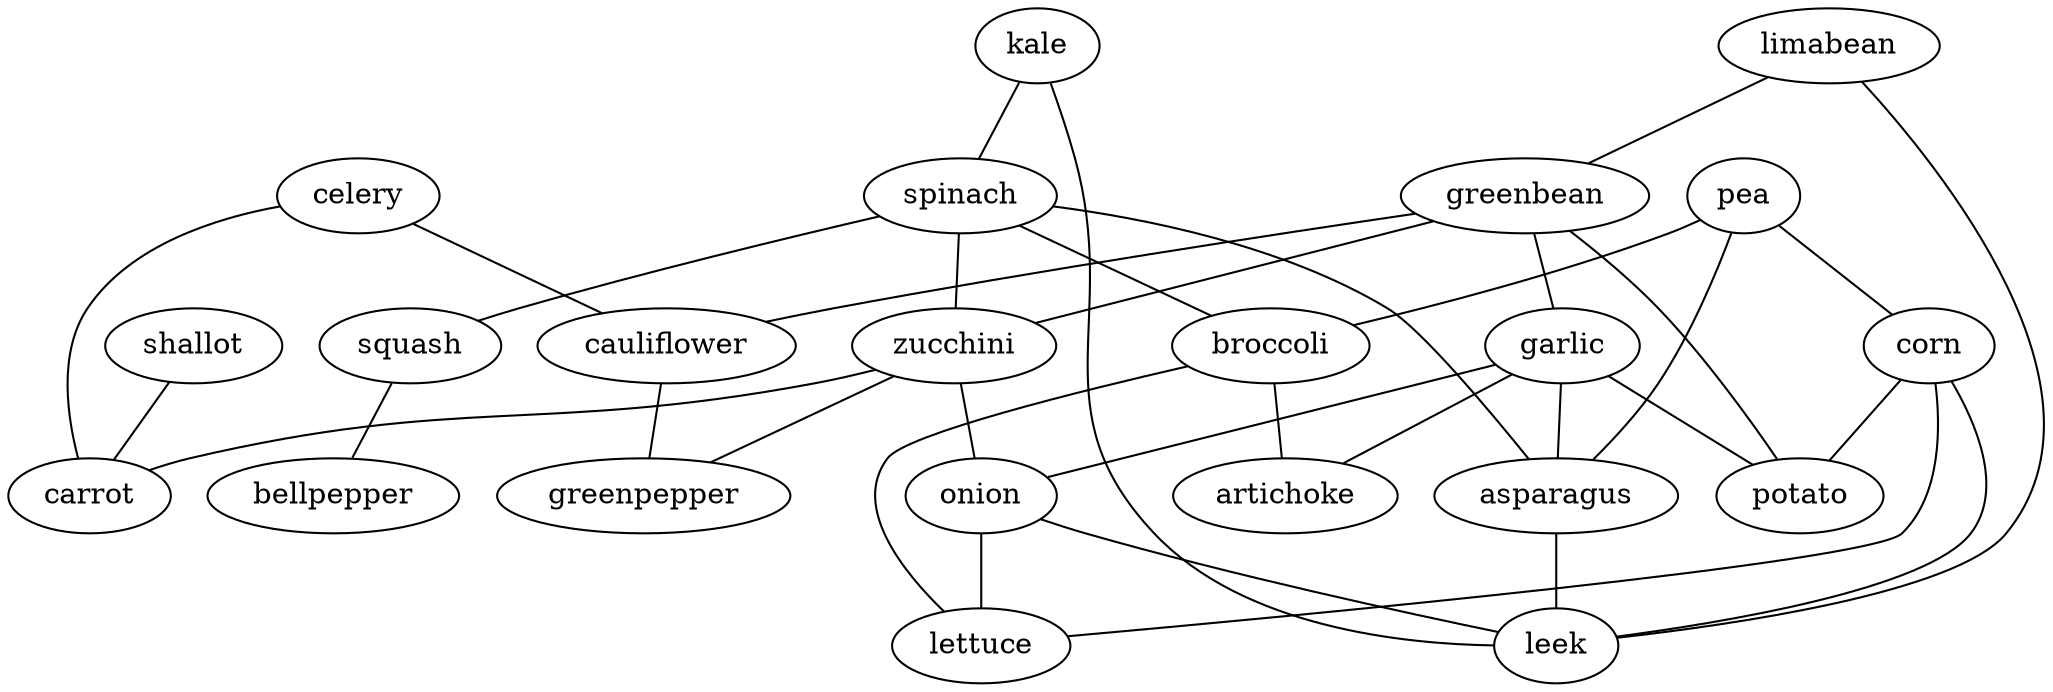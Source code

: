 strict graph G {
kale;
limabean;
spinach;
greenbean;
celery;
pea;
zucchini;
cauliflower;
shallot;
corn;
squash;
garlic;
broccoli;
bellpepper;
onion;
lettuce;
asparagus;
potato;
leek;
carrot;
greenpepper;
artichoke;
kale -- leek  [weight=1];
kale -- spinach  [weight=1];
limabean -- leek  [weight=1];
limabean -- greenbean  [weight=1];
spinach -- asparagus  [weight=1];
spinach -- squash  [weight=1];
spinach -- broccoli  [weight=1];
spinach -- zucchini  [weight=1];
greenbean -- cauliflower  [weight=1];
greenbean -- potato  [weight=1];
greenbean -- garlic  [weight=1];
greenbean -- zucchini  [weight=1];
celery -- carrot  [weight=1];
celery -- cauliflower  [weight=1];
pea -- asparagus  [weight=1];
pea -- corn  [weight=1];
pea -- broccoli  [weight=1];
zucchini -- onion  [weight=1];
zucchini -- carrot  [weight=1];
zucchini -- greenpepper  [weight=1];
cauliflower -- greenpepper  [weight=1];
shallot -- carrot  [weight=1];
corn -- lettuce  [weight=1];
corn -- potato  [weight=1];
corn -- leek  [weight=1];
squash -- bellpepper  [weight=1];
garlic -- onion  [weight=1];
garlic -- potato  [weight=1];
garlic -- asparagus  [weight=1];
garlic -- artichoke  [weight=1];
broccoli -- lettuce  [weight=1];
broccoli -- artichoke  [weight=1];
onion -- lettuce  [weight=1];
onion -- leek  [weight=1];
asparagus -- leek  [weight=1];
}
